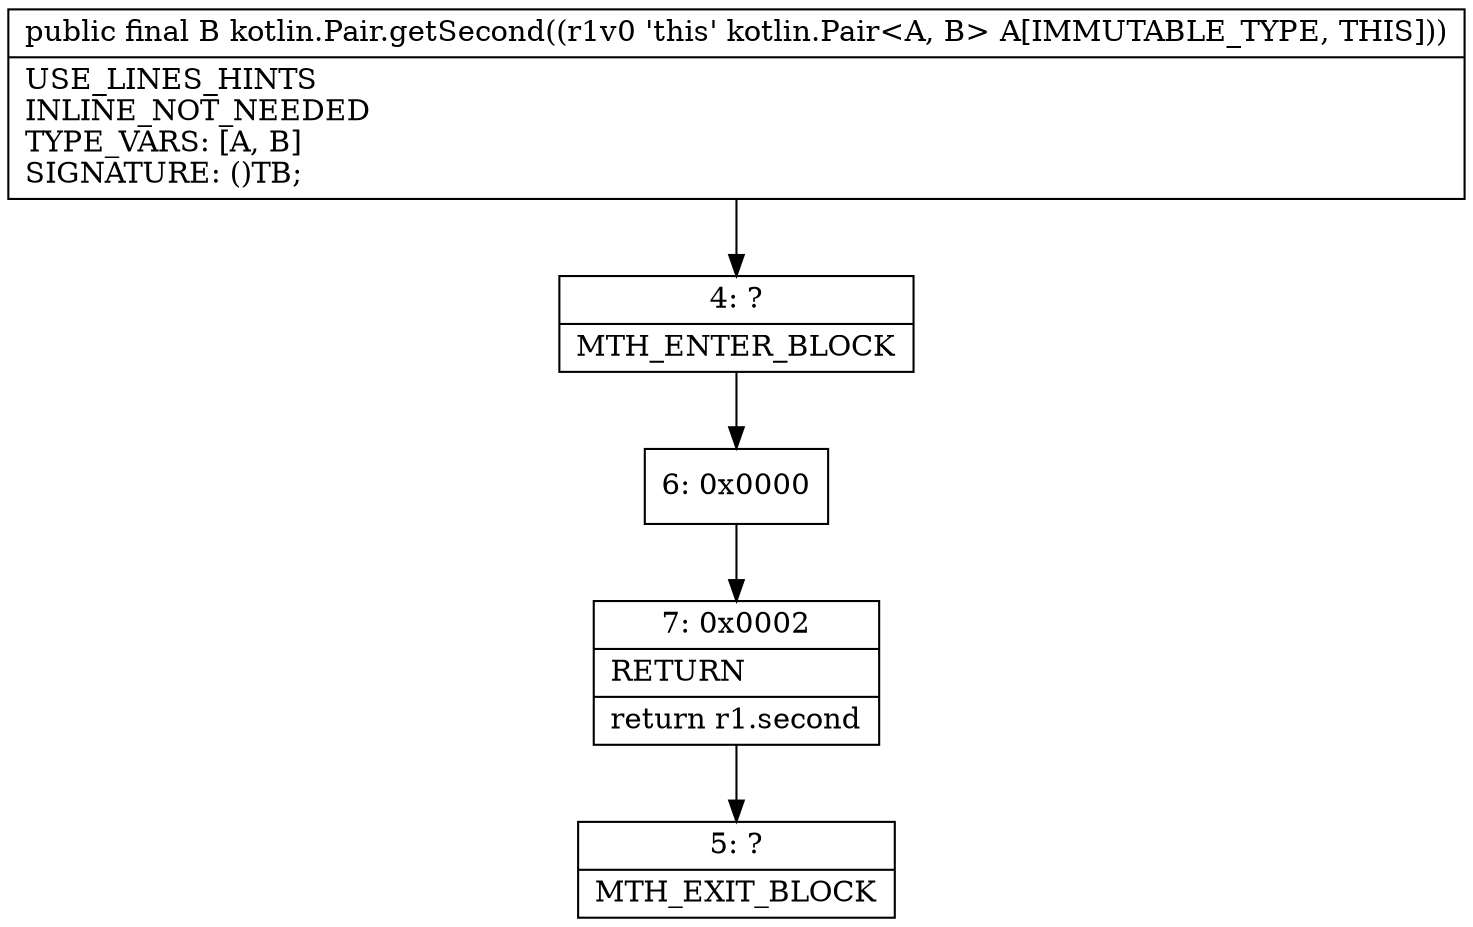 digraph "CFG forkotlin.Pair.getSecond()Ljava\/lang\/Object;" {
Node_4 [shape=record,label="{4\:\ ?|MTH_ENTER_BLOCK\l}"];
Node_6 [shape=record,label="{6\:\ 0x0000}"];
Node_7 [shape=record,label="{7\:\ 0x0002|RETURN\l|return r1.second\l}"];
Node_5 [shape=record,label="{5\:\ ?|MTH_EXIT_BLOCK\l}"];
MethodNode[shape=record,label="{public final B kotlin.Pair.getSecond((r1v0 'this' kotlin.Pair\<A, B\> A[IMMUTABLE_TYPE, THIS]))  | USE_LINES_HINTS\lINLINE_NOT_NEEDED\lTYPE_VARS: [A, B]\lSIGNATURE: ()TB;\l}"];
MethodNode -> Node_4;Node_4 -> Node_6;
Node_6 -> Node_7;
Node_7 -> Node_5;
}

